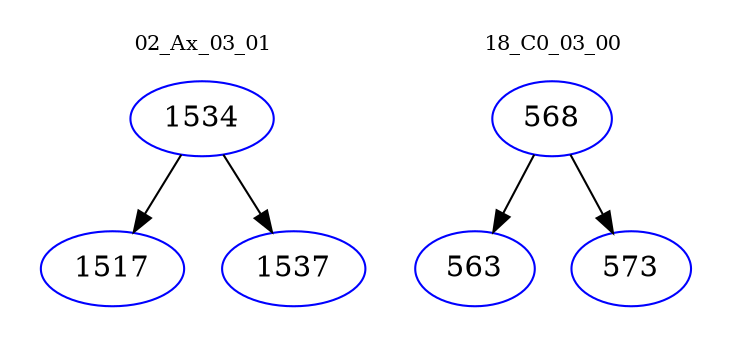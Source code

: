 digraph{
subgraph cluster_0 {
color = white
label = "02_Ax_03_01";
fontsize=10;
T0_1534 [label="1534", color="blue"]
T0_1534 -> T0_1517 [color="black"]
T0_1517 [label="1517", color="blue"]
T0_1534 -> T0_1537 [color="black"]
T0_1537 [label="1537", color="blue"]
}
subgraph cluster_1 {
color = white
label = "18_C0_03_00";
fontsize=10;
T1_568 [label="568", color="blue"]
T1_568 -> T1_563 [color="black"]
T1_563 [label="563", color="blue"]
T1_568 -> T1_573 [color="black"]
T1_573 [label="573", color="blue"]
}
}
